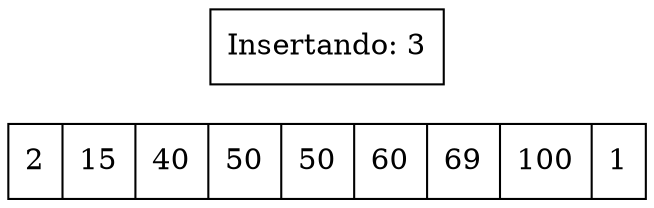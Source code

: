digraph G{ node [shape = record ];
 rankdir=LR;X[label="{ 2|15|40|50|50|60|69|100|1}" pos = "10,1!" ]puntDer[label="Insertando: 3" pos = "9,2!"] 
}

